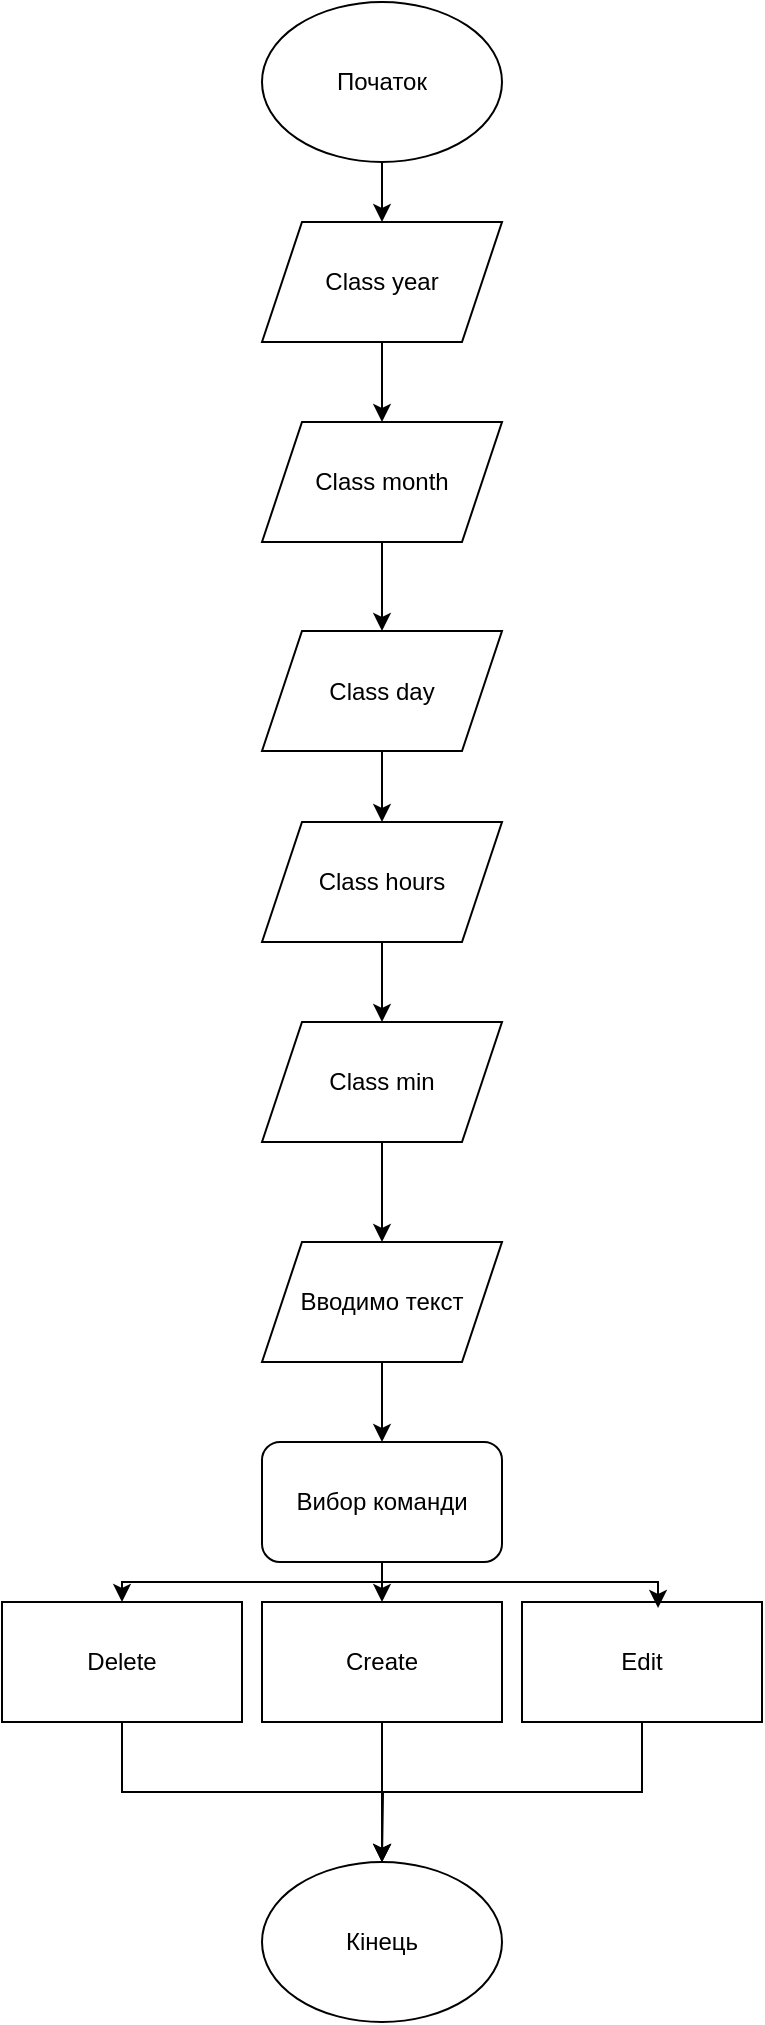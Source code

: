<mxfile version="22.1.1" type="github">
  <diagram name="Страница — 1" id="Z5LHu_sxuAvZLp9NZSKe">
    <mxGraphModel dx="1161" dy="658" grid="1" gridSize="10" guides="1" tooltips="1" connect="1" arrows="1" fold="1" page="1" pageScale="1" pageWidth="827" pageHeight="1169" math="0" shadow="0">
      <root>
        <mxCell id="0" />
        <mxCell id="1" parent="0" />
        <mxCell id="fHUEhQ4vaQ2urCNY-YZr-3" style="edgeStyle=orthogonalEdgeStyle;rounded=0;orthogonalLoop=1;jettySize=auto;html=1;exitX=0.5;exitY=1;exitDx=0;exitDy=0;entryX=0.5;entryY=0;entryDx=0;entryDy=0;" edge="1" parent="1" source="fHUEhQ4vaQ2urCNY-YZr-1" target="fHUEhQ4vaQ2urCNY-YZr-2">
          <mxGeometry relative="1" as="geometry" />
        </mxCell>
        <mxCell id="fHUEhQ4vaQ2urCNY-YZr-1" value="Початок" style="ellipse;whiteSpace=wrap;html=1;" vertex="1" parent="1">
          <mxGeometry x="180" y="210" width="120" height="80" as="geometry" />
        </mxCell>
        <mxCell id="fHUEhQ4vaQ2urCNY-YZr-5" style="edgeStyle=orthogonalEdgeStyle;rounded=0;orthogonalLoop=1;jettySize=auto;html=1;entryX=0.5;entryY=0;entryDx=0;entryDy=0;" edge="1" parent="1" source="fHUEhQ4vaQ2urCNY-YZr-2" target="fHUEhQ4vaQ2urCNY-YZr-4">
          <mxGeometry relative="1" as="geometry" />
        </mxCell>
        <mxCell id="fHUEhQ4vaQ2urCNY-YZr-2" value="Сlass year" style="shape=parallelogram;perimeter=parallelogramPerimeter;whiteSpace=wrap;html=1;fixedSize=1;" vertex="1" parent="1">
          <mxGeometry x="180" y="320" width="120" height="60" as="geometry" />
        </mxCell>
        <mxCell id="fHUEhQ4vaQ2urCNY-YZr-7" style="edgeStyle=orthogonalEdgeStyle;rounded=0;orthogonalLoop=1;jettySize=auto;html=1;exitX=0.5;exitY=1;exitDx=0;exitDy=0;entryX=0.5;entryY=0;entryDx=0;entryDy=0;" edge="1" parent="1" source="fHUEhQ4vaQ2urCNY-YZr-4" target="fHUEhQ4vaQ2urCNY-YZr-6">
          <mxGeometry relative="1" as="geometry" />
        </mxCell>
        <mxCell id="fHUEhQ4vaQ2urCNY-YZr-4" value="Class month" style="shape=parallelogram;perimeter=parallelogramPerimeter;whiteSpace=wrap;html=1;fixedSize=1;" vertex="1" parent="1">
          <mxGeometry x="180" y="420" width="120" height="60" as="geometry" />
        </mxCell>
        <mxCell id="fHUEhQ4vaQ2urCNY-YZr-9" style="edgeStyle=orthogonalEdgeStyle;rounded=0;orthogonalLoop=1;jettySize=auto;html=1;exitX=0.5;exitY=1;exitDx=0;exitDy=0;entryX=0.5;entryY=0;entryDx=0;entryDy=0;" edge="1" parent="1" source="fHUEhQ4vaQ2urCNY-YZr-6" target="fHUEhQ4vaQ2urCNY-YZr-8">
          <mxGeometry relative="1" as="geometry" />
        </mxCell>
        <mxCell id="fHUEhQ4vaQ2urCNY-YZr-6" value="Class day" style="shape=parallelogram;perimeter=parallelogramPerimeter;whiteSpace=wrap;html=1;fixedSize=1;" vertex="1" parent="1">
          <mxGeometry x="180" y="524.5" width="120" height="60" as="geometry" />
        </mxCell>
        <mxCell id="fHUEhQ4vaQ2urCNY-YZr-11" style="edgeStyle=orthogonalEdgeStyle;rounded=0;orthogonalLoop=1;jettySize=auto;html=1;exitX=0.5;exitY=1;exitDx=0;exitDy=0;entryX=0.5;entryY=0;entryDx=0;entryDy=0;" edge="1" parent="1" source="fHUEhQ4vaQ2urCNY-YZr-8" target="fHUEhQ4vaQ2urCNY-YZr-10">
          <mxGeometry relative="1" as="geometry" />
        </mxCell>
        <mxCell id="fHUEhQ4vaQ2urCNY-YZr-8" value="Class hours" style="shape=parallelogram;perimeter=parallelogramPerimeter;whiteSpace=wrap;html=1;fixedSize=1;" vertex="1" parent="1">
          <mxGeometry x="180" y="620" width="120" height="60" as="geometry" />
        </mxCell>
        <mxCell id="fHUEhQ4vaQ2urCNY-YZr-13" style="edgeStyle=orthogonalEdgeStyle;rounded=0;orthogonalLoop=1;jettySize=auto;html=1;exitX=0.5;exitY=1;exitDx=0;exitDy=0;" edge="1" parent="1" source="fHUEhQ4vaQ2urCNY-YZr-10" target="fHUEhQ4vaQ2urCNY-YZr-12">
          <mxGeometry relative="1" as="geometry" />
        </mxCell>
        <mxCell id="fHUEhQ4vaQ2urCNY-YZr-10" value="Class min" style="shape=parallelogram;perimeter=parallelogramPerimeter;whiteSpace=wrap;html=1;fixedSize=1;" vertex="1" parent="1">
          <mxGeometry x="180" y="720" width="120" height="60" as="geometry" />
        </mxCell>
        <mxCell id="fHUEhQ4vaQ2urCNY-YZr-15" style="edgeStyle=orthogonalEdgeStyle;rounded=0;orthogonalLoop=1;jettySize=auto;html=1;exitX=0.5;exitY=1;exitDx=0;exitDy=0;entryX=0.5;entryY=0;entryDx=0;entryDy=0;" edge="1" parent="1" source="fHUEhQ4vaQ2urCNY-YZr-12" target="fHUEhQ4vaQ2urCNY-YZr-14">
          <mxGeometry relative="1" as="geometry" />
        </mxCell>
        <mxCell id="fHUEhQ4vaQ2urCNY-YZr-12" value="Вводимо текст" style="shape=parallelogram;perimeter=parallelogramPerimeter;whiteSpace=wrap;html=1;fixedSize=1;" vertex="1" parent="1">
          <mxGeometry x="180" y="830" width="120" height="60" as="geometry" />
        </mxCell>
        <mxCell id="fHUEhQ4vaQ2urCNY-YZr-19" style="edgeStyle=orthogonalEdgeStyle;rounded=0;orthogonalLoop=1;jettySize=auto;html=1;exitX=0.5;exitY=1;exitDx=0;exitDy=0;entryX=0.5;entryY=0;entryDx=0;entryDy=0;" edge="1" parent="1" source="fHUEhQ4vaQ2urCNY-YZr-14" target="fHUEhQ4vaQ2urCNY-YZr-16">
          <mxGeometry relative="1" as="geometry">
            <Array as="points">
              <mxPoint x="240" y="1000" />
              <mxPoint x="110" y="1000" />
            </Array>
          </mxGeometry>
        </mxCell>
        <mxCell id="fHUEhQ4vaQ2urCNY-YZr-20" style="edgeStyle=orthogonalEdgeStyle;rounded=0;orthogonalLoop=1;jettySize=auto;html=1;exitX=0.5;exitY=1;exitDx=0;exitDy=0;entryX=0.5;entryY=0;entryDx=0;entryDy=0;" edge="1" parent="1" source="fHUEhQ4vaQ2urCNY-YZr-14" target="fHUEhQ4vaQ2urCNY-YZr-17">
          <mxGeometry relative="1" as="geometry" />
        </mxCell>
        <mxCell id="fHUEhQ4vaQ2urCNY-YZr-14" value="Вибор команди" style="rounded=1;whiteSpace=wrap;html=1;" vertex="1" parent="1">
          <mxGeometry x="180" y="930" width="120" height="60" as="geometry" />
        </mxCell>
        <mxCell id="fHUEhQ4vaQ2urCNY-YZr-24" style="edgeStyle=orthogonalEdgeStyle;rounded=0;orthogonalLoop=1;jettySize=auto;html=1;exitX=0.5;exitY=1;exitDx=0;exitDy=0;entryX=0.5;entryY=0;entryDx=0;entryDy=0;" edge="1" parent="1" source="fHUEhQ4vaQ2urCNY-YZr-16" target="fHUEhQ4vaQ2urCNY-YZr-23">
          <mxGeometry relative="1" as="geometry" />
        </mxCell>
        <mxCell id="fHUEhQ4vaQ2urCNY-YZr-16" value="Delete" style="rounded=0;whiteSpace=wrap;html=1;" vertex="1" parent="1">
          <mxGeometry x="50" y="1010" width="120" height="60" as="geometry" />
        </mxCell>
        <mxCell id="fHUEhQ4vaQ2urCNY-YZr-25" style="edgeStyle=orthogonalEdgeStyle;rounded=0;orthogonalLoop=1;jettySize=auto;html=1;exitX=0.5;exitY=1;exitDx=0;exitDy=0;" edge="1" parent="1" source="fHUEhQ4vaQ2urCNY-YZr-17">
          <mxGeometry relative="1" as="geometry">
            <mxPoint x="240" y="1140" as="targetPoint" />
          </mxGeometry>
        </mxCell>
        <mxCell id="fHUEhQ4vaQ2urCNY-YZr-17" value="Create" style="rounded=0;whiteSpace=wrap;html=1;" vertex="1" parent="1">
          <mxGeometry x="180" y="1010" width="120" height="60" as="geometry" />
        </mxCell>
        <mxCell id="fHUEhQ4vaQ2urCNY-YZr-26" style="edgeStyle=orthogonalEdgeStyle;rounded=0;orthogonalLoop=1;jettySize=auto;html=1;exitX=0.5;exitY=1;exitDx=0;exitDy=0;" edge="1" parent="1" source="fHUEhQ4vaQ2urCNY-YZr-18">
          <mxGeometry relative="1" as="geometry">
            <mxPoint x="240" y="1140" as="targetPoint" />
          </mxGeometry>
        </mxCell>
        <mxCell id="fHUEhQ4vaQ2urCNY-YZr-18" value="Edit" style="rounded=0;whiteSpace=wrap;html=1;" vertex="1" parent="1">
          <mxGeometry x="310" y="1010" width="120" height="60" as="geometry" />
        </mxCell>
        <mxCell id="fHUEhQ4vaQ2urCNY-YZr-21" style="edgeStyle=orthogonalEdgeStyle;rounded=0;orthogonalLoop=1;jettySize=auto;html=1;exitX=0.5;exitY=1;exitDx=0;exitDy=0;entryX=0.567;entryY=0.05;entryDx=0;entryDy=0;entryPerimeter=0;" edge="1" parent="1" source="fHUEhQ4vaQ2urCNY-YZr-14" target="fHUEhQ4vaQ2urCNY-YZr-18">
          <mxGeometry relative="1" as="geometry">
            <Array as="points">
              <mxPoint x="240" y="1000" />
              <mxPoint x="378" y="1000" />
            </Array>
          </mxGeometry>
        </mxCell>
        <mxCell id="fHUEhQ4vaQ2urCNY-YZr-23" value="Кінець" style="ellipse;whiteSpace=wrap;html=1;" vertex="1" parent="1">
          <mxGeometry x="180" y="1140" width="120" height="80" as="geometry" />
        </mxCell>
      </root>
    </mxGraphModel>
  </diagram>
</mxfile>
